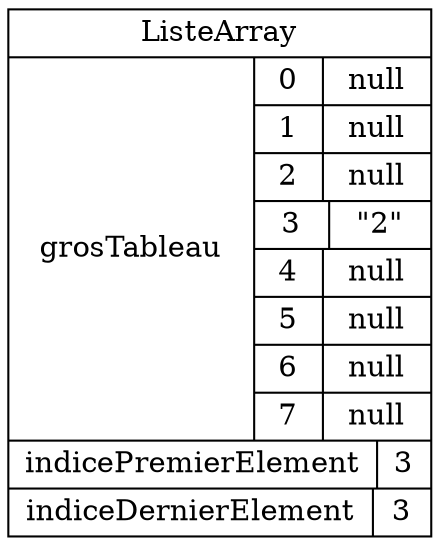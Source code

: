 digraph "arrayList01" {
graph ["rankdir"="LR","compound"="true"]
"" ["shape"="record","label"="<_C>ListeArray|{grosTableau|{{0|null}|{1|null}|{2|null}|{3|\"2\"}|{4|null}|{5|null}|{6|null}|{7|null}}}|{indicePremierElement|3}|{indiceDernierElement|3}","style"="filled","fillcolor"="white"]
}